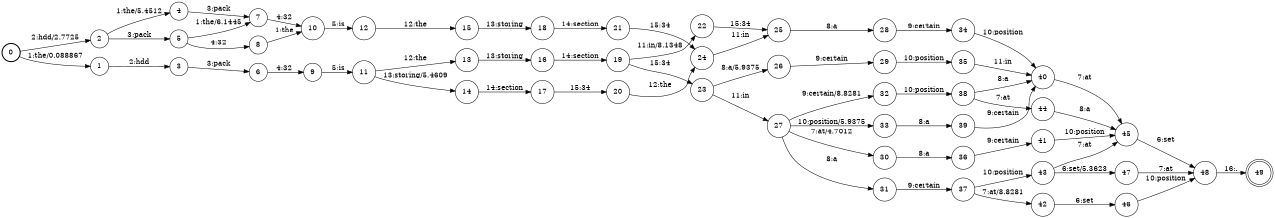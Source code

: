 digraph FST {
rankdir = LR;
size = "8.5,11";
label = "";
center = 1;
orientation = Portrait;
ranksep = "0.4";
nodesep = "0.25";
0 [label = "0", shape = circle, style = bold, fontsize = 14]
	0 -> 1 [label = "1:the/0.088867", fontsize = 14];
	0 -> 2 [label = "2:hdd/2.7725", fontsize = 14];
1 [label = "1", shape = circle, style = solid, fontsize = 14]
	1 -> 3 [label = "2:hdd", fontsize = 14];
2 [label = "2", shape = circle, style = solid, fontsize = 14]
	2 -> 4 [label = "1:the/5.4512", fontsize = 14];
	2 -> 5 [label = "3:pack", fontsize = 14];
3 [label = "3", shape = circle, style = solid, fontsize = 14]
	3 -> 6 [label = "3:pack", fontsize = 14];
4 [label = "4", shape = circle, style = solid, fontsize = 14]
	4 -> 7 [label = "3:pack", fontsize = 14];
5 [label = "5", shape = circle, style = solid, fontsize = 14]
	5 -> 7 [label = "1:the/6.1445", fontsize = 14];
	5 -> 8 [label = "4:32", fontsize = 14];
6 [label = "6", shape = circle, style = solid, fontsize = 14]
	6 -> 9 [label = "4:32", fontsize = 14];
7 [label = "7", shape = circle, style = solid, fontsize = 14]
	7 -> 10 [label = "4:32", fontsize = 14];
8 [label = "8", shape = circle, style = solid, fontsize = 14]
	8 -> 10 [label = "1:the", fontsize = 14];
9 [label = "9", shape = circle, style = solid, fontsize = 14]
	9 -> 11 [label = "5:is", fontsize = 14];
10 [label = "10", shape = circle, style = solid, fontsize = 14]
	10 -> 12 [label = "5:is", fontsize = 14];
11 [label = "11", shape = circle, style = solid, fontsize = 14]
	11 -> 13 [label = "12:the", fontsize = 14];
	11 -> 14 [label = "13:storing/5.4609", fontsize = 14];
12 [label = "12", shape = circle, style = solid, fontsize = 14]
	12 -> 15 [label = "12:the", fontsize = 14];
13 [label = "13", shape = circle, style = solid, fontsize = 14]
	13 -> 16 [label = "13:storing", fontsize = 14];
14 [label = "14", shape = circle, style = solid, fontsize = 14]
	14 -> 17 [label = "14:section", fontsize = 14];
15 [label = "15", shape = circle, style = solid, fontsize = 14]
	15 -> 18 [label = "13:storing", fontsize = 14];
16 [label = "16", shape = circle, style = solid, fontsize = 14]
	16 -> 19 [label = "14:section", fontsize = 14];
17 [label = "17", shape = circle, style = solid, fontsize = 14]
	17 -> 20 [label = "15:34", fontsize = 14];
18 [label = "18", shape = circle, style = solid, fontsize = 14]
	18 -> 21 [label = "14:section", fontsize = 14];
19 [label = "19", shape = circle, style = solid, fontsize = 14]
	19 -> 22 [label = "11:in/8.1348", fontsize = 14];
	19 -> 23 [label = "15:34", fontsize = 14];
20 [label = "20", shape = circle, style = solid, fontsize = 14]
	20 -> 24 [label = "12:the", fontsize = 14];
21 [label = "21", shape = circle, style = solid, fontsize = 14]
	21 -> 24 [label = "15:34", fontsize = 14];
22 [label = "22", shape = circle, style = solid, fontsize = 14]
	22 -> 25 [label = "15:34", fontsize = 14];
23 [label = "23", shape = circle, style = solid, fontsize = 14]
	23 -> 26 [label = "8:a/5.9375", fontsize = 14];
	23 -> 27 [label = "11:in", fontsize = 14];
24 [label = "24", shape = circle, style = solid, fontsize = 14]
	24 -> 25 [label = "11:in", fontsize = 14];
25 [label = "25", shape = circle, style = solid, fontsize = 14]
	25 -> 28 [label = "8:a", fontsize = 14];
26 [label = "26", shape = circle, style = solid, fontsize = 14]
	26 -> 29 [label = "9:certain", fontsize = 14];
27 [label = "27", shape = circle, style = solid, fontsize = 14]
	27 -> 30 [label = "7:at/4.7012", fontsize = 14];
	27 -> 31 [label = "8:a", fontsize = 14];
	27 -> 32 [label = "9:certain/8.8281", fontsize = 14];
	27 -> 33 [label = "10:position/5.9375", fontsize = 14];
28 [label = "28", shape = circle, style = solid, fontsize = 14]
	28 -> 34 [label = "9:certain", fontsize = 14];
29 [label = "29", shape = circle, style = solid, fontsize = 14]
	29 -> 35 [label = "10:position", fontsize = 14];
30 [label = "30", shape = circle, style = solid, fontsize = 14]
	30 -> 36 [label = "8:a", fontsize = 14];
31 [label = "31", shape = circle, style = solid, fontsize = 14]
	31 -> 37 [label = "9:certain", fontsize = 14];
32 [label = "32", shape = circle, style = solid, fontsize = 14]
	32 -> 38 [label = "10:position", fontsize = 14];
33 [label = "33", shape = circle, style = solid, fontsize = 14]
	33 -> 39 [label = "8:a", fontsize = 14];
34 [label = "34", shape = circle, style = solid, fontsize = 14]
	34 -> 40 [label = "10:position", fontsize = 14];
35 [label = "35", shape = circle, style = solid, fontsize = 14]
	35 -> 40 [label = "11:in", fontsize = 14];
36 [label = "36", shape = circle, style = solid, fontsize = 14]
	36 -> 41 [label = "9:certain", fontsize = 14];
37 [label = "37", shape = circle, style = solid, fontsize = 14]
	37 -> 42 [label = "7:at/8.8281", fontsize = 14];
	37 -> 43 [label = "10:position", fontsize = 14];
38 [label = "38", shape = circle, style = solid, fontsize = 14]
	38 -> 44 [label = "7:at", fontsize = 14];
	38 -> 40 [label = "8:a", fontsize = 14];
39 [label = "39", shape = circle, style = solid, fontsize = 14]
	39 -> 40 [label = "9:certain", fontsize = 14];
40 [label = "40", shape = circle, style = solid, fontsize = 14]
	40 -> 45 [label = "7:at", fontsize = 14];
41 [label = "41", shape = circle, style = solid, fontsize = 14]
	41 -> 45 [label = "10:position", fontsize = 14];
42 [label = "42", shape = circle, style = solid, fontsize = 14]
	42 -> 46 [label = "6:set", fontsize = 14];
43 [label = "43", shape = circle, style = solid, fontsize = 14]
	43 -> 47 [label = "6:set/5.3623", fontsize = 14];
	43 -> 45 [label = "7:at", fontsize = 14];
44 [label = "44", shape = circle, style = solid, fontsize = 14]
	44 -> 45 [label = "8:a", fontsize = 14];
45 [label = "45", shape = circle, style = solid, fontsize = 14]
	45 -> 48 [label = "6:set", fontsize = 14];
46 [label = "46", shape = circle, style = solid, fontsize = 14]
	46 -> 48 [label = "10:position", fontsize = 14];
47 [label = "47", shape = circle, style = solid, fontsize = 14]
	47 -> 48 [label = "7:at", fontsize = 14];
48 [label = "48", shape = circle, style = solid, fontsize = 14]
	48 -> 49 [label = "16:.", fontsize = 14];
49 [label = "49", shape = doublecircle, style = solid, fontsize = 14]
}
